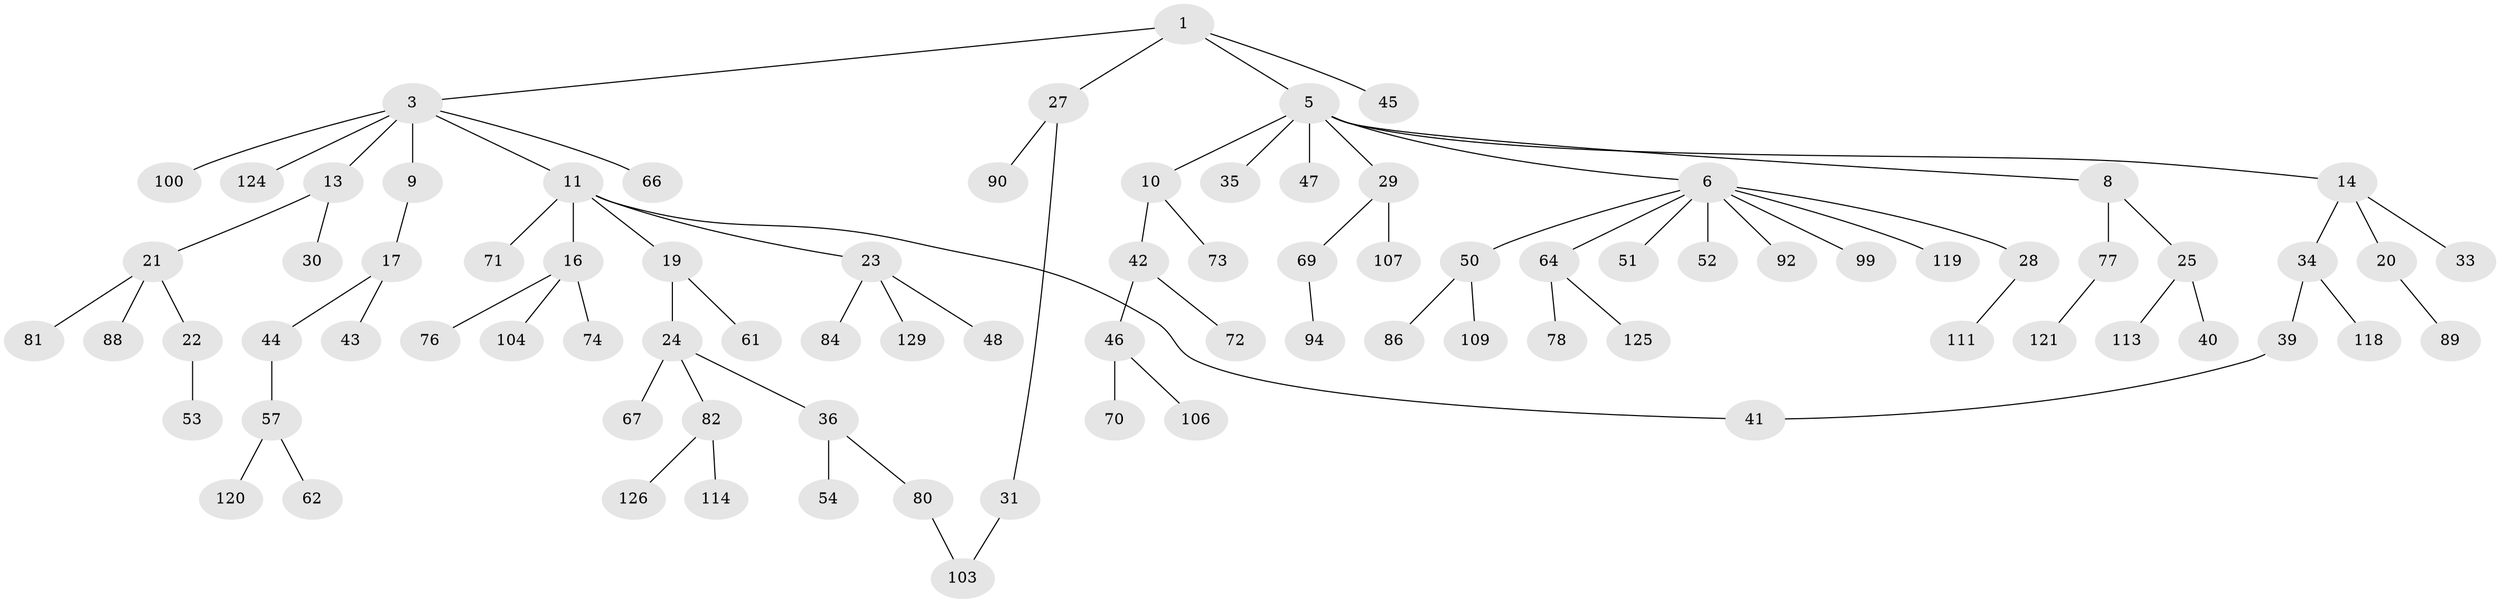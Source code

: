 // Generated by graph-tools (version 1.1) at 2025/51/02/27/25 19:51:40]
// undirected, 86 vertices, 87 edges
graph export_dot {
graph [start="1"]
  node [color=gray90,style=filled];
  1 [super="+2"];
  3 [super="+4"];
  5 [super="+7"];
  6 [super="+12"];
  8 [super="+63"];
  9;
  10 [super="+60"];
  11 [super="+97"];
  13 [super="+18"];
  14 [super="+15"];
  16 [super="+127"];
  17 [super="+26"];
  19 [super="+116"];
  20;
  21 [super="+83"];
  22 [super="+130"];
  23 [super="+37"];
  24 [super="+55"];
  25 [super="+32"];
  27 [super="+56"];
  28 [super="+68"];
  29 [super="+85"];
  30 [super="+38"];
  31 [super="+115"];
  33 [super="+108"];
  34 [super="+65"];
  35;
  36 [super="+58"];
  39 [super="+59"];
  40;
  41 [super="+117"];
  42 [super="+96"];
  43;
  44;
  45;
  46 [super="+49"];
  47 [super="+79"];
  48;
  50;
  51 [super="+98"];
  52;
  53;
  54;
  57 [super="+75"];
  61;
  62 [super="+112"];
  64 [super="+93"];
  66;
  67;
  69;
  70 [super="+87"];
  71;
  72 [super="+91"];
  73;
  74 [super="+110"];
  76;
  77;
  78;
  80;
  81 [super="+95"];
  82 [super="+102"];
  84;
  86;
  88;
  89 [super="+105"];
  90;
  92;
  94;
  99;
  100 [super="+101"];
  103;
  104;
  106 [super="+123"];
  107;
  109;
  111;
  113;
  114;
  118 [super="+122"];
  119;
  120 [super="+128"];
  121;
  124;
  125;
  126;
  129;
  1 -- 3;
  1 -- 5;
  1 -- 45;
  1 -- 27;
  3 -- 66;
  3 -- 124;
  3 -- 100;
  3 -- 9;
  3 -- 11;
  3 -- 13;
  5 -- 6;
  5 -- 8;
  5 -- 10;
  5 -- 35;
  5 -- 29;
  5 -- 14;
  5 -- 47;
  6 -- 28;
  6 -- 50;
  6 -- 52;
  6 -- 64;
  6 -- 92;
  6 -- 51;
  6 -- 99;
  6 -- 119;
  8 -- 25;
  8 -- 77;
  9 -- 17;
  10 -- 42;
  10 -- 73;
  11 -- 16;
  11 -- 19;
  11 -- 23;
  11 -- 41;
  11 -- 71;
  13 -- 21;
  13 -- 30;
  14 -- 33;
  14 -- 34;
  14 -- 20;
  16 -- 74;
  16 -- 76;
  16 -- 104;
  17 -- 44;
  17 -- 43;
  19 -- 24;
  19 -- 61;
  20 -- 89;
  21 -- 22;
  21 -- 81;
  21 -- 88;
  22 -- 53;
  23 -- 48;
  23 -- 129;
  23 -- 84;
  24 -- 36;
  24 -- 82;
  24 -- 67;
  25 -- 113;
  25 -- 40;
  27 -- 31;
  27 -- 90;
  28 -- 111;
  29 -- 69;
  29 -- 107;
  31 -- 103;
  34 -- 39;
  34 -- 118;
  36 -- 54;
  36 -- 80;
  39 -- 41;
  42 -- 46;
  42 -- 72;
  44 -- 57;
  46 -- 106;
  46 -- 70;
  50 -- 86;
  50 -- 109;
  57 -- 62;
  57 -- 120;
  64 -- 78;
  64 -- 125;
  69 -- 94;
  77 -- 121;
  80 -- 103;
  82 -- 126;
  82 -- 114;
}

